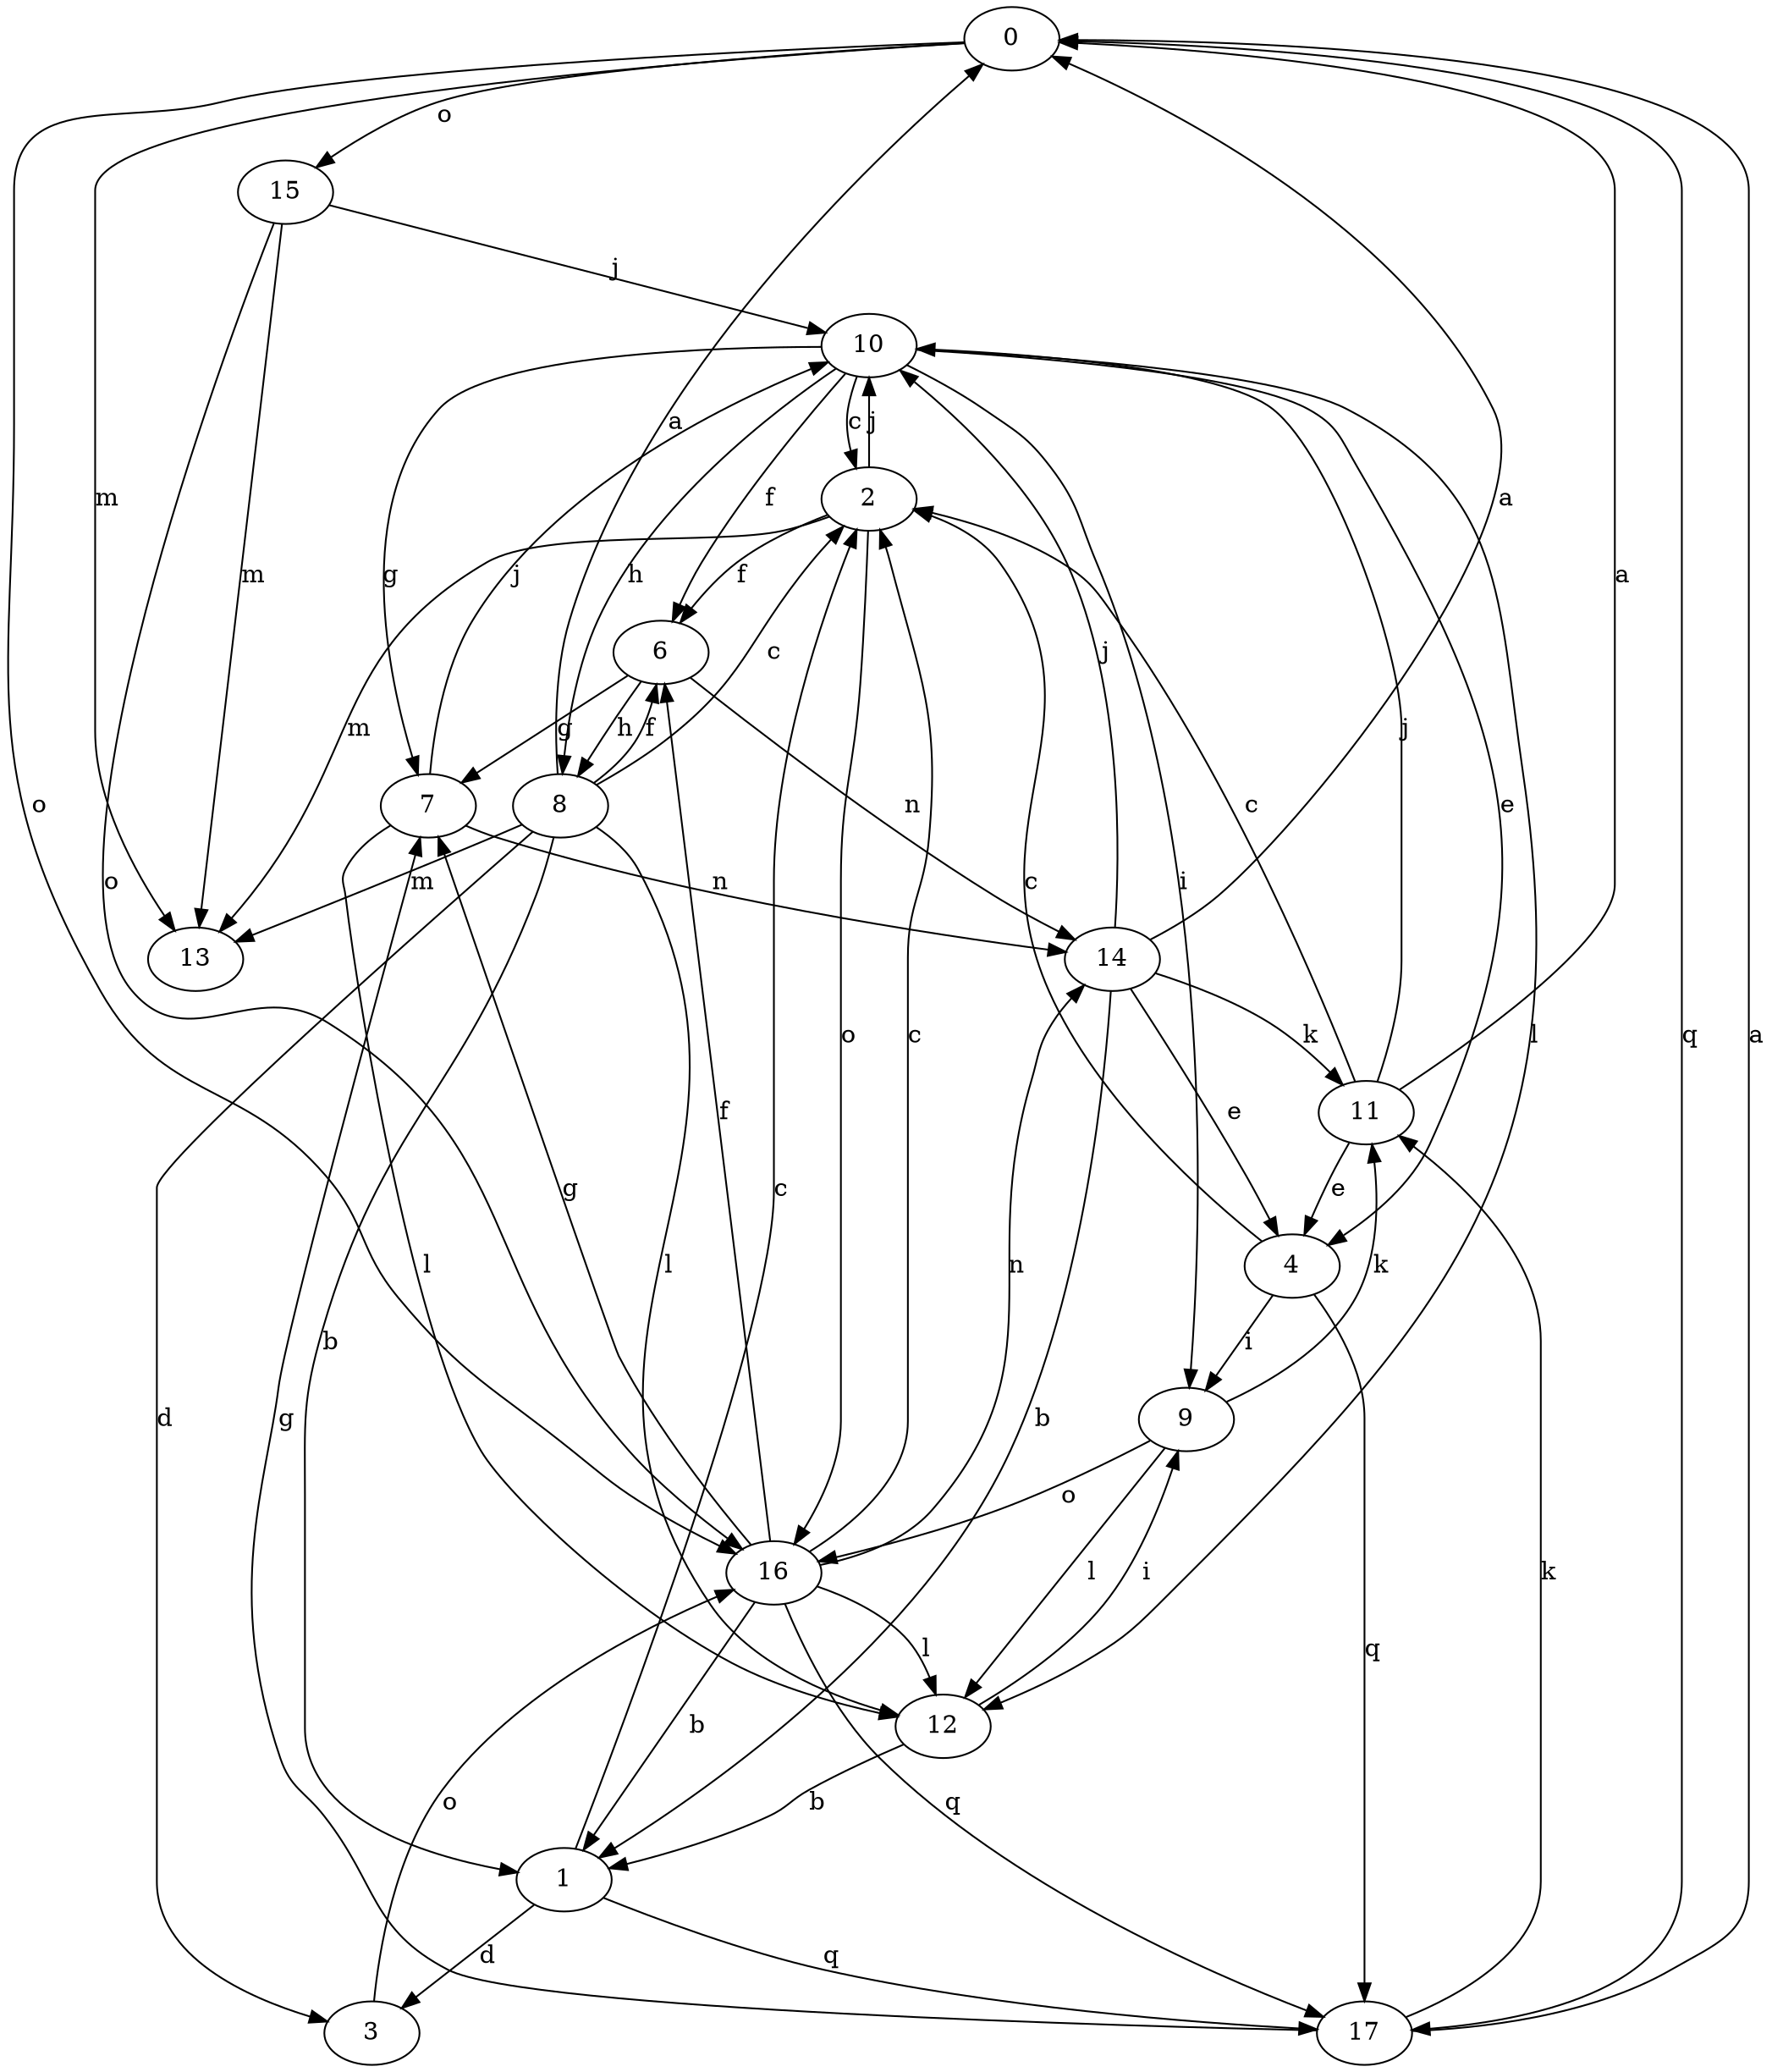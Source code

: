 strict digraph  {
0;
1;
2;
3;
4;
6;
7;
8;
9;
10;
11;
12;
13;
14;
15;
16;
17;
0 -> 13  [label=m];
0 -> 15  [label=o];
0 -> 16  [label=o];
0 -> 17  [label=q];
1 -> 2  [label=c];
1 -> 3  [label=d];
1 -> 17  [label=q];
2 -> 6  [label=f];
2 -> 10  [label=j];
2 -> 13  [label=m];
2 -> 16  [label=o];
3 -> 16  [label=o];
4 -> 2  [label=c];
4 -> 9  [label=i];
4 -> 17  [label=q];
6 -> 7  [label=g];
6 -> 8  [label=h];
6 -> 14  [label=n];
7 -> 10  [label=j];
7 -> 12  [label=l];
7 -> 14  [label=n];
8 -> 0  [label=a];
8 -> 1  [label=b];
8 -> 2  [label=c];
8 -> 3  [label=d];
8 -> 6  [label=f];
8 -> 12  [label=l];
8 -> 13  [label=m];
9 -> 11  [label=k];
9 -> 12  [label=l];
9 -> 16  [label=o];
10 -> 2  [label=c];
10 -> 4  [label=e];
10 -> 6  [label=f];
10 -> 7  [label=g];
10 -> 8  [label=h];
10 -> 9  [label=i];
10 -> 12  [label=l];
11 -> 0  [label=a];
11 -> 2  [label=c];
11 -> 4  [label=e];
11 -> 10  [label=j];
12 -> 1  [label=b];
12 -> 9  [label=i];
14 -> 0  [label=a];
14 -> 1  [label=b];
14 -> 4  [label=e];
14 -> 10  [label=j];
14 -> 11  [label=k];
15 -> 10  [label=j];
15 -> 13  [label=m];
15 -> 16  [label=o];
16 -> 1  [label=b];
16 -> 2  [label=c];
16 -> 6  [label=f];
16 -> 7  [label=g];
16 -> 12  [label=l];
16 -> 14  [label=n];
16 -> 17  [label=q];
17 -> 0  [label=a];
17 -> 7  [label=g];
17 -> 11  [label=k];
}
